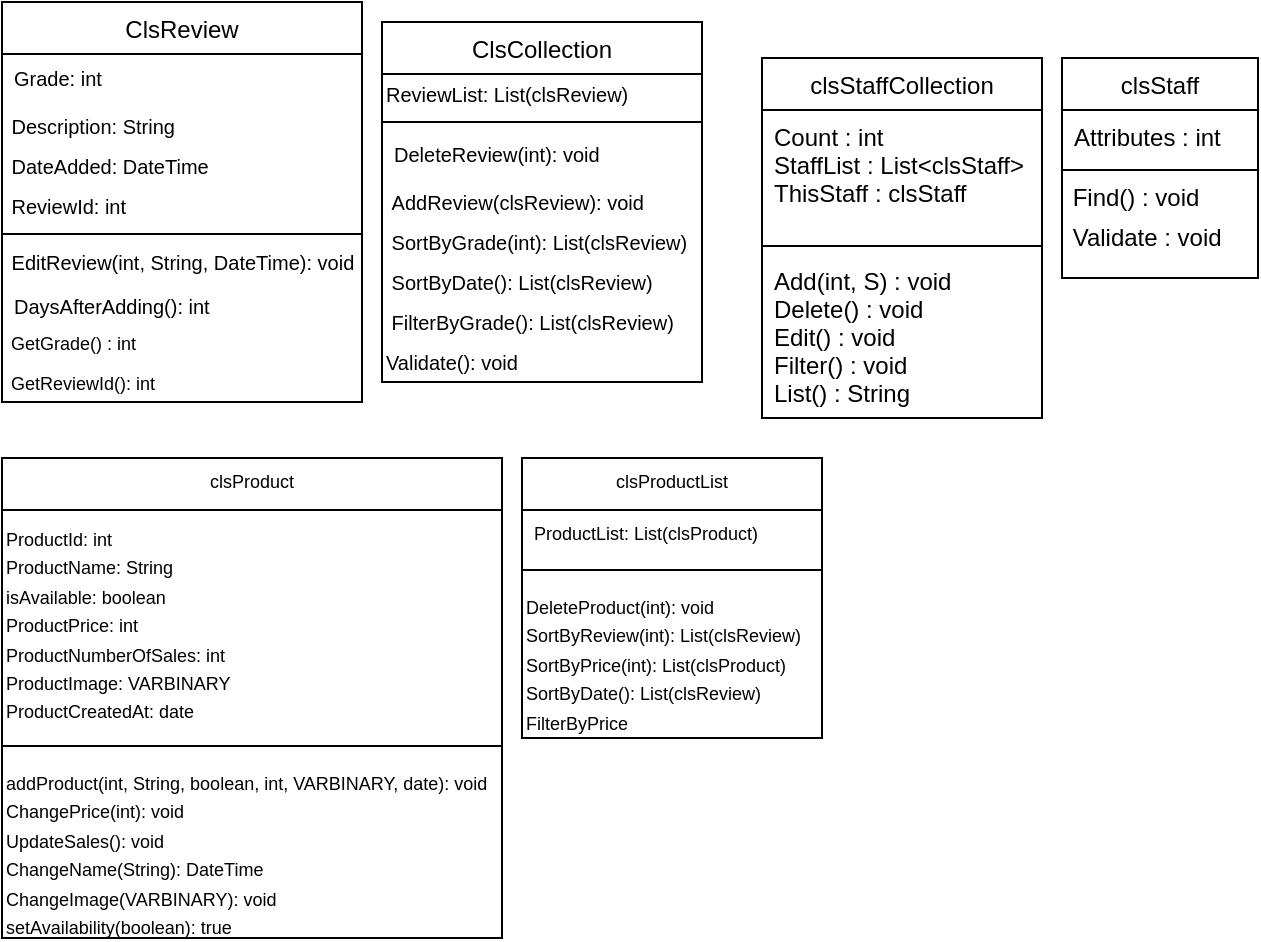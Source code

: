 <mxfile version="12.7.1" type="github">
  <diagram id="C5RBs43oDa-KdzZeNtuy" name="Page-1">
    <mxGraphModel dx="1185" dy="635" grid="1" gridSize="10" guides="1" tooltips="1" connect="1" arrows="1" fold="1" page="1" pageScale="1" pageWidth="827" pageHeight="1169" math="0" shadow="0">
      <root>
        <mxCell id="WIyWlLk6GJQsqaUBKTNV-0" />
        <mxCell id="WIyWlLk6GJQsqaUBKTNV-1" parent="WIyWlLk6GJQsqaUBKTNV-0" />
        <mxCell id="zkfFHV4jXpPFQw0GAbJ--0" value="clsStaffCollection" style="swimlane;fontStyle=0;align=center;verticalAlign=top;childLayout=stackLayout;horizontal=1;startSize=26;horizontalStack=0;resizeParent=1;resizeLast=0;collapsible=1;marginBottom=0;rounded=0;shadow=0;strokeWidth=1;" parent="WIyWlLk6GJQsqaUBKTNV-1" vertex="1">
          <mxGeometry x="390" y="40" width="140" height="180" as="geometry">
            <mxRectangle x="230" y="140" width="160" height="26" as="alternateBounds" />
          </mxGeometry>
        </mxCell>
        <mxCell id="zkfFHV4jXpPFQw0GAbJ--2" value="Count : int&#xa;StaffList : List&lt;clsStaff&gt;&#xa;ThisStaff : clsStaff" style="text;align=left;verticalAlign=top;spacingLeft=4;spacingRight=4;overflow=hidden;rotatable=0;points=[[0,0.5],[1,0.5]];portConstraint=eastwest;rounded=0;shadow=0;html=0;" parent="zkfFHV4jXpPFQw0GAbJ--0" vertex="1">
          <mxGeometry y="26" width="140" height="64" as="geometry" />
        </mxCell>
        <mxCell id="zkfFHV4jXpPFQw0GAbJ--4" value="" style="line;html=1;strokeWidth=1;align=left;verticalAlign=middle;spacingTop=-1;spacingLeft=3;spacingRight=3;rotatable=0;labelPosition=right;points=[];portConstraint=eastwest;" parent="zkfFHV4jXpPFQw0GAbJ--0" vertex="1">
          <mxGeometry y="90" width="140" height="8" as="geometry" />
        </mxCell>
        <mxCell id="zkfFHV4jXpPFQw0GAbJ--5" value="Add(int, S) : void&#xa;Delete() : void&#xa;Edit() : void&#xa;Filter() : void&#xa;List() : String" style="text;align=left;verticalAlign=top;spacingLeft=4;spacingRight=4;overflow=hidden;rotatable=0;points=[[0,0.5],[1,0.5]];portConstraint=eastwest;" parent="zkfFHV4jXpPFQw0GAbJ--0" vertex="1">
          <mxGeometry y="98" width="140" height="82" as="geometry" />
        </mxCell>
        <mxCell id="zr9I7Tr6pkjSFJ7Eo5gw-0" style="edgeStyle=orthogonalEdgeStyle;rounded=0;orthogonalLoop=1;jettySize=auto;html=1;exitX=1;exitY=0.5;exitDx=0;exitDy=0;" parent="zkfFHV4jXpPFQw0GAbJ--0" source="zkfFHV4jXpPFQw0GAbJ--2" target="zkfFHV4jXpPFQw0GAbJ--2" edge="1">
          <mxGeometry relative="1" as="geometry" />
        </mxCell>
        <mxCell id="zr9I7Tr6pkjSFJ7Eo5gw-1" style="edgeStyle=orthogonalEdgeStyle;rounded=0;orthogonalLoop=1;jettySize=auto;html=1;exitX=1;exitY=0.5;exitDx=0;exitDy=0;" parent="zkfFHV4jXpPFQw0GAbJ--0" source="zkfFHV4jXpPFQw0GAbJ--5" target="zkfFHV4jXpPFQw0GAbJ--5" edge="1">
          <mxGeometry relative="1" as="geometry" />
        </mxCell>
        <mxCell id="zkfFHV4jXpPFQw0GAbJ--17" value="clsStaff" style="swimlane;fontStyle=0;align=center;verticalAlign=top;childLayout=stackLayout;horizontal=1;startSize=26;horizontalStack=0;resizeParent=1;resizeLast=0;collapsible=1;marginBottom=0;rounded=0;shadow=0;strokeWidth=1;" parent="WIyWlLk6GJQsqaUBKTNV-1" vertex="1">
          <mxGeometry x="540" y="40" width="98" height="110" as="geometry">
            <mxRectangle x="550" y="140" width="160" height="26" as="alternateBounds" />
          </mxGeometry>
        </mxCell>
        <mxCell id="zkfFHV4jXpPFQw0GAbJ--19" value="Attributes : int" style="text;align=left;verticalAlign=top;spacingLeft=4;spacingRight=4;overflow=hidden;rotatable=0;points=[[0,0.5],[1,0.5]];portConstraint=eastwest;rounded=0;shadow=0;html=0;" parent="zkfFHV4jXpPFQw0GAbJ--17" vertex="1">
          <mxGeometry y="26" width="98" height="26" as="geometry" />
        </mxCell>
        <mxCell id="zkfFHV4jXpPFQw0GAbJ--23" value="" style="line;html=1;strokeWidth=1;align=left;verticalAlign=middle;spacingTop=-1;spacingLeft=3;spacingRight=3;rotatable=0;labelPosition=right;points=[];portConstraint=eastwest;" parent="zkfFHV4jXpPFQw0GAbJ--17" vertex="1">
          <mxGeometry y="52" width="98" height="8" as="geometry" />
        </mxCell>
        <mxCell id="5dhsF2KvYgqkiXQO9fp8-1" value="&amp;nbsp;Find() : void" style="text;html=1;strokeColor=none;fillColor=none;align=left;verticalAlign=middle;whiteSpace=wrap;rounded=0;" parent="zkfFHV4jXpPFQw0GAbJ--17" vertex="1">
          <mxGeometry y="60" width="98" height="20" as="geometry" />
        </mxCell>
        <mxCell id="5dhsF2KvYgqkiXQO9fp8-2" value="&amp;nbsp;Validate : void" style="text;html=1;strokeColor=none;fillColor=none;align=left;verticalAlign=middle;whiteSpace=wrap;rounded=0;" parent="zkfFHV4jXpPFQw0GAbJ--17" vertex="1">
          <mxGeometry y="80" width="98" height="20" as="geometry" />
        </mxCell>
        <mxCell id="zr9I7Tr6pkjSFJ7Eo5gw-5" value="ClsReview" style="swimlane;fontStyle=0;align=center;verticalAlign=top;childLayout=stackLayout;horizontal=1;startSize=26;horizontalStack=0;resizeParent=1;resizeParentMax=0;resizeLast=0;collapsible=1;marginBottom=0;" parent="WIyWlLk6GJQsqaUBKTNV-1" vertex="1">
          <mxGeometry x="10" y="12" width="180" height="200" as="geometry" />
        </mxCell>
        <mxCell id="zr9I7Tr6pkjSFJ7Eo5gw-6" value="Grade: int&#xa;" style="text;strokeColor=none;fillColor=none;align=left;verticalAlign=top;spacingLeft=4;spacingRight=4;overflow=hidden;rotatable=0;points=[[0,0.5],[1,0.5]];portConstraint=eastwest;fontSize=10;" parent="zr9I7Tr6pkjSFJ7Eo5gw-5" vertex="1">
          <mxGeometry y="26" width="180" height="26" as="geometry" />
        </mxCell>
        <mxCell id="zr9I7Tr6pkjSFJ7Eo5gw-10" value="&amp;nbsp;Description: String" style="text;html=1;strokeColor=none;fillColor=none;align=left;verticalAlign=middle;whiteSpace=wrap;rounded=0;fontSize=10;" parent="zr9I7Tr6pkjSFJ7Eo5gw-5" vertex="1">
          <mxGeometry y="52" width="180" height="20" as="geometry" />
        </mxCell>
        <mxCell id="zr9I7Tr6pkjSFJ7Eo5gw-11" value="&amp;nbsp;DateAdded: DateTime" style="text;html=1;strokeColor=none;fillColor=none;align=left;verticalAlign=middle;whiteSpace=wrap;rounded=0;fontSize=10;" parent="zr9I7Tr6pkjSFJ7Eo5gw-5" vertex="1">
          <mxGeometry y="72" width="180" height="20" as="geometry" />
        </mxCell>
        <mxCell id="zr9I7Tr6pkjSFJ7Eo5gw-13" value="&amp;nbsp;ReviewId: int" style="text;html=1;strokeColor=none;fillColor=none;align=left;verticalAlign=middle;whiteSpace=wrap;rounded=0;fontSize=10;" parent="zr9I7Tr6pkjSFJ7Eo5gw-5" vertex="1">
          <mxGeometry y="92" width="180" height="20" as="geometry" />
        </mxCell>
        <mxCell id="zr9I7Tr6pkjSFJ7Eo5gw-7" value="" style="line;strokeWidth=1;fillColor=none;align=left;verticalAlign=middle;spacingTop=-1;spacingLeft=3;spacingRight=3;rotatable=0;labelPosition=right;points=[];portConstraint=eastwest;" parent="zr9I7Tr6pkjSFJ7Eo5gw-5" vertex="1">
          <mxGeometry y="112" width="180" height="8" as="geometry" />
        </mxCell>
        <mxCell id="zr9I7Tr6pkjSFJ7Eo5gw-12" value="&lt;font style=&quot;font-size: 10px&quot;&gt;&amp;nbsp;EditReview(int, String, DateTime): void&lt;/font&gt;" style="text;html=1;strokeColor=none;fillColor=none;align=left;verticalAlign=middle;whiteSpace=wrap;rounded=0;" parent="zr9I7Tr6pkjSFJ7Eo5gw-5" vertex="1">
          <mxGeometry y="120" width="180" height="20" as="geometry" />
        </mxCell>
        <mxCell id="zr9I7Tr6pkjSFJ7Eo5gw-8" value="DaysAfterAdding(): int" style="text;strokeColor=none;fillColor=none;align=left;verticalAlign=top;spacingLeft=4;spacingRight=4;overflow=hidden;rotatable=0;points=[[0,0.5],[1,0.5]];portConstraint=eastwest;fontSize=10;" parent="zr9I7Tr6pkjSFJ7Eo5gw-5" vertex="1">
          <mxGeometry y="140" width="180" height="20" as="geometry" />
        </mxCell>
        <mxCell id="zr9I7Tr6pkjSFJ7Eo5gw-31" value="&lt;font style=&quot;font-size: 9px&quot;&gt;&amp;nbsp;GetGrade() : int&lt;/font&gt;" style="text;html=1;strokeColor=none;fillColor=none;align=left;verticalAlign=middle;whiteSpace=wrap;rounded=0;fontSize=12;" parent="zr9I7Tr6pkjSFJ7Eo5gw-5" vertex="1">
          <mxGeometry y="160" width="180" height="20" as="geometry" />
        </mxCell>
        <mxCell id="zr9I7Tr6pkjSFJ7Eo5gw-32" value="&lt;font style=&quot;font-size: 9px&quot;&gt;&amp;nbsp;GetReviewId(): int&lt;/font&gt;" style="text;html=1;strokeColor=none;fillColor=none;align=left;verticalAlign=middle;whiteSpace=wrap;rounded=0;fontSize=12;" parent="zr9I7Tr6pkjSFJ7Eo5gw-5" vertex="1">
          <mxGeometry y="180" width="180" height="20" as="geometry" />
        </mxCell>
        <mxCell id="zr9I7Tr6pkjSFJ7Eo5gw-20" value="ClsCollection" style="swimlane;fontStyle=0;align=center;verticalAlign=top;childLayout=stackLayout;horizontal=1;startSize=26;horizontalStack=0;resizeParent=1;resizeParentMax=0;resizeLast=0;collapsible=1;marginBottom=0;fontSize=12;" parent="WIyWlLk6GJQsqaUBKTNV-1" vertex="1">
          <mxGeometry x="200" y="22" width="160" height="180" as="geometry" />
        </mxCell>
        <mxCell id="zr9I7Tr6pkjSFJ7Eo5gw-24" value="&lt;span style=&quot;white-space: nowrap; font-size: 10px;&quot;&gt;ReviewList: List(clsReview)&lt;/span&gt;" style="text;html=1;strokeColor=none;fillColor=none;align=left;verticalAlign=middle;whiteSpace=wrap;rounded=0;fontSize=10;" parent="zr9I7Tr6pkjSFJ7Eo5gw-20" vertex="1">
          <mxGeometry y="26" width="160" height="20" as="geometry" />
        </mxCell>
        <mxCell id="zr9I7Tr6pkjSFJ7Eo5gw-22" value="" style="line;strokeWidth=1;fillColor=none;align=left;verticalAlign=middle;spacingTop=-1;spacingLeft=3;spacingRight=3;rotatable=0;labelPosition=right;points=[];portConstraint=eastwest;" parent="zr9I7Tr6pkjSFJ7Eo5gw-20" vertex="1">
          <mxGeometry y="46" width="160" height="8" as="geometry" />
        </mxCell>
        <mxCell id="zr9I7Tr6pkjSFJ7Eo5gw-23" value="DeleteReview(int): void" style="text;strokeColor=none;fillColor=none;align=left;verticalAlign=top;spacingLeft=4;spacingRight=4;overflow=hidden;rotatable=0;points=[[0,0.5],[1,0.5]];portConstraint=eastwest;fontSize=10;" parent="zr9I7Tr6pkjSFJ7Eo5gw-20" vertex="1">
          <mxGeometry y="54" width="160" height="26" as="geometry" />
        </mxCell>
        <mxCell id="zr9I7Tr6pkjSFJ7Eo5gw-25" value="&amp;nbsp;AddReview(clsReview): void" style="text;html=1;strokeColor=none;fillColor=none;align=left;verticalAlign=middle;whiteSpace=wrap;rounded=0;fontSize=10;" parent="zr9I7Tr6pkjSFJ7Eo5gw-20" vertex="1">
          <mxGeometry y="80" width="160" height="20" as="geometry" />
        </mxCell>
        <mxCell id="zr9I7Tr6pkjSFJ7Eo5gw-27" value="&amp;nbsp;SortByGrade(int): List(clsReview)" style="text;html=1;strokeColor=none;fillColor=none;align=left;verticalAlign=middle;whiteSpace=wrap;rounded=0;fontSize=10;" parent="zr9I7Tr6pkjSFJ7Eo5gw-20" vertex="1">
          <mxGeometry y="100" width="160" height="20" as="geometry" />
        </mxCell>
        <mxCell id="zr9I7Tr6pkjSFJ7Eo5gw-29" value="&amp;nbsp;SortByDate(): List(clsReview)" style="text;html=1;strokeColor=none;fillColor=none;align=left;verticalAlign=middle;whiteSpace=wrap;rounded=0;fontSize=10;" parent="zr9I7Tr6pkjSFJ7Eo5gw-20" vertex="1">
          <mxGeometry y="120" width="160" height="20" as="geometry" />
        </mxCell>
        <mxCell id="zr9I7Tr6pkjSFJ7Eo5gw-30" value="&amp;nbsp;FilterByGrade(): List(clsReview)" style="text;html=1;strokeColor=none;fillColor=none;align=left;verticalAlign=middle;whiteSpace=wrap;rounded=0;fontSize=10;" parent="zr9I7Tr6pkjSFJ7Eo5gw-20" vertex="1">
          <mxGeometry y="140" width="160" height="20" as="geometry" />
        </mxCell>
        <mxCell id="zr9I7Tr6pkjSFJ7Eo5gw-36" value="&lt;font size=&quot;1&quot;&gt;Validate(): void&lt;/font&gt;" style="text;html=1;strokeColor=none;fillColor=none;align=left;verticalAlign=middle;whiteSpace=wrap;rounded=0;fontSize=12;" parent="zr9I7Tr6pkjSFJ7Eo5gw-20" vertex="1">
          <mxGeometry y="160" width="160" height="20" as="geometry" />
        </mxCell>
        <mxCell id="9YZArwdCo8p-yGKqYNYX-17" value="clsProduct" style="swimlane;fontStyle=0;align=center;verticalAlign=top;childLayout=stackLayout;horizontal=1;startSize=26;horizontalStack=0;resizeParent=1;resizeLast=0;collapsible=1;marginBottom=0;rounded=0;shadow=0;strokeWidth=1;fontSize=9;" vertex="1" parent="WIyWlLk6GJQsqaUBKTNV-1">
          <mxGeometry x="10" y="240" width="250" height="240" as="geometry">
            <mxRectangle x="130" y="380" width="160" height="26" as="alternateBounds" />
          </mxGeometry>
        </mxCell>
        <mxCell id="9YZArwdCo8p-yGKqYNYX-19" value="&lt;font style=&quot;font-size: 9px&quot;&gt;ProductId: int&lt;br&gt;ProductName: String&lt;br&gt;isAvailable: boolean&lt;br&gt;ProductPrice: int&lt;br&gt;ProductNumberOfSales: int&lt;br&gt;ProductImage: VARBINARY&lt;br&gt;ProductCreatedAt: date&lt;br&gt;&lt;br&gt;&lt;/font&gt;" style="text;html=1;" vertex="1" parent="9YZArwdCo8p-yGKqYNYX-17">
          <mxGeometry y="26" width="250" height="114" as="geometry" />
        </mxCell>
        <mxCell id="9YZArwdCo8p-yGKqYNYX-30" value="" style="line;html=1;strokeWidth=1;align=left;verticalAlign=middle;spacingTop=-1;spacingLeft=3;spacingRight=3;rotatable=0;labelPosition=right;points=[];portConstraint=eastwest;" vertex="1" parent="9YZArwdCo8p-yGKqYNYX-17">
          <mxGeometry y="140" width="250" height="8" as="geometry" />
        </mxCell>
        <mxCell id="9YZArwdCo8p-yGKqYNYX-21" value="&lt;font style=&quot;font-size: 9px&quot;&gt;addProduct(int, String, boolean, int, VARBINARY, date): void&lt;br&gt;ChangePrice(int): void&lt;br&gt;UpdateSales(): void&lt;br&gt;ChangeName(String): DateTime&lt;br&gt;ChangeImage(VARBINARY): void&lt;br&gt;setAvailability(boolean): true&lt;/font&gt;" style="text;html=1;" vertex="1" parent="9YZArwdCo8p-yGKqYNYX-17">
          <mxGeometry y="148" width="250" height="92" as="geometry" />
        </mxCell>
        <mxCell id="9YZArwdCo8p-yGKqYNYX-22" value="clsProductList" style="swimlane;fontStyle=0;align=center;verticalAlign=top;childLayout=stackLayout;horizontal=1;startSize=26;horizontalStack=0;resizeParent=1;resizeLast=0;collapsible=1;marginBottom=0;rounded=0;shadow=0;strokeWidth=1;fontSize=9;" vertex="1" parent="WIyWlLk6GJQsqaUBKTNV-1">
          <mxGeometry x="270" y="240" width="150" height="140" as="geometry">
            <mxRectangle x="340" y="380" width="170" height="26" as="alternateBounds" />
          </mxGeometry>
        </mxCell>
        <mxCell id="9YZArwdCo8p-yGKqYNYX-23" value="ProductList: List(clsProduct)" style="text;align=left;verticalAlign=top;spacingLeft=4;spacingRight=4;overflow=hidden;rotatable=0;points=[[0,0.5],[1,0.5]];portConstraint=eastwest;fontSize=9;" vertex="1" parent="9YZArwdCo8p-yGKqYNYX-22">
          <mxGeometry y="26" width="150" height="26" as="geometry" />
        </mxCell>
        <mxCell id="9YZArwdCo8p-yGKqYNYX-24" value="" style="line;html=1;strokeWidth=1;align=left;verticalAlign=middle;spacingTop=-1;spacingLeft=3;spacingRight=3;rotatable=0;labelPosition=right;points=[];portConstraint=eastwest;" vertex="1" parent="9YZArwdCo8p-yGKqYNYX-22">
          <mxGeometry y="52" width="150" height="8" as="geometry" />
        </mxCell>
        <mxCell id="9YZArwdCo8p-yGKqYNYX-25" value="&lt;font style=&quot;font-size: 9px&quot;&gt;DeleteProduct(int): void&lt;br&gt;SortByReview(int): List(clsReview)&lt;br&gt;SortByPrice(int): List(clsProduct)&lt;br&gt;SortByDate(): List(clsReview)&lt;br&gt;FilterByPrice&lt;/font&gt;" style="text;html=1;" vertex="1" parent="9YZArwdCo8p-yGKqYNYX-22">
          <mxGeometry y="60" width="150" height="80" as="geometry" />
        </mxCell>
      </root>
    </mxGraphModel>
  </diagram>
</mxfile>
